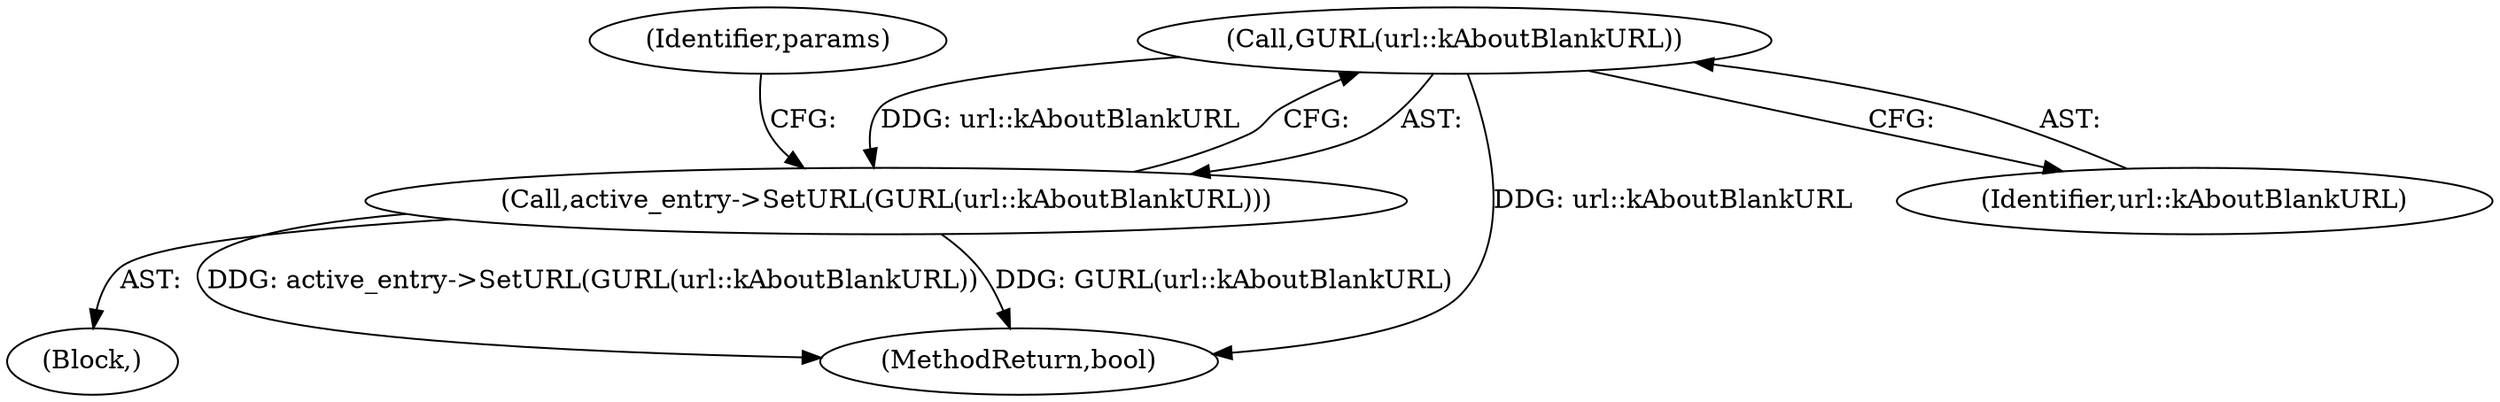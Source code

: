 digraph "1_Chrome_56a84aa67bb071a33a48ac1481b555c48e0a9a59_1@del" {
"1000363" [label="(Call,GURL(url::kAboutBlankURL))"];
"1000362" [label="(Call,active_entry->SetURL(GURL(url::kAboutBlankURL)))"];
"1000367" [label="(Identifier,params)"];
"1000456" [label="(MethodReturn,bool)"];
"1000363" [label="(Call,GURL(url::kAboutBlankURL))"];
"1000362" [label="(Call,active_entry->SetURL(GURL(url::kAboutBlankURL)))"];
"1000364" [label="(Identifier,url::kAboutBlankURL)"];
"1000357" [label="(Block,)"];
"1000363" -> "1000362"  [label="AST: "];
"1000363" -> "1000364"  [label="CFG: "];
"1000364" -> "1000363"  [label="AST: "];
"1000362" -> "1000363"  [label="CFG: "];
"1000363" -> "1000456"  [label="DDG: url::kAboutBlankURL"];
"1000363" -> "1000362"  [label="DDG: url::kAboutBlankURL"];
"1000362" -> "1000357"  [label="AST: "];
"1000367" -> "1000362"  [label="CFG: "];
"1000362" -> "1000456"  [label="DDG: active_entry->SetURL(GURL(url::kAboutBlankURL))"];
"1000362" -> "1000456"  [label="DDG: GURL(url::kAboutBlankURL)"];
}
